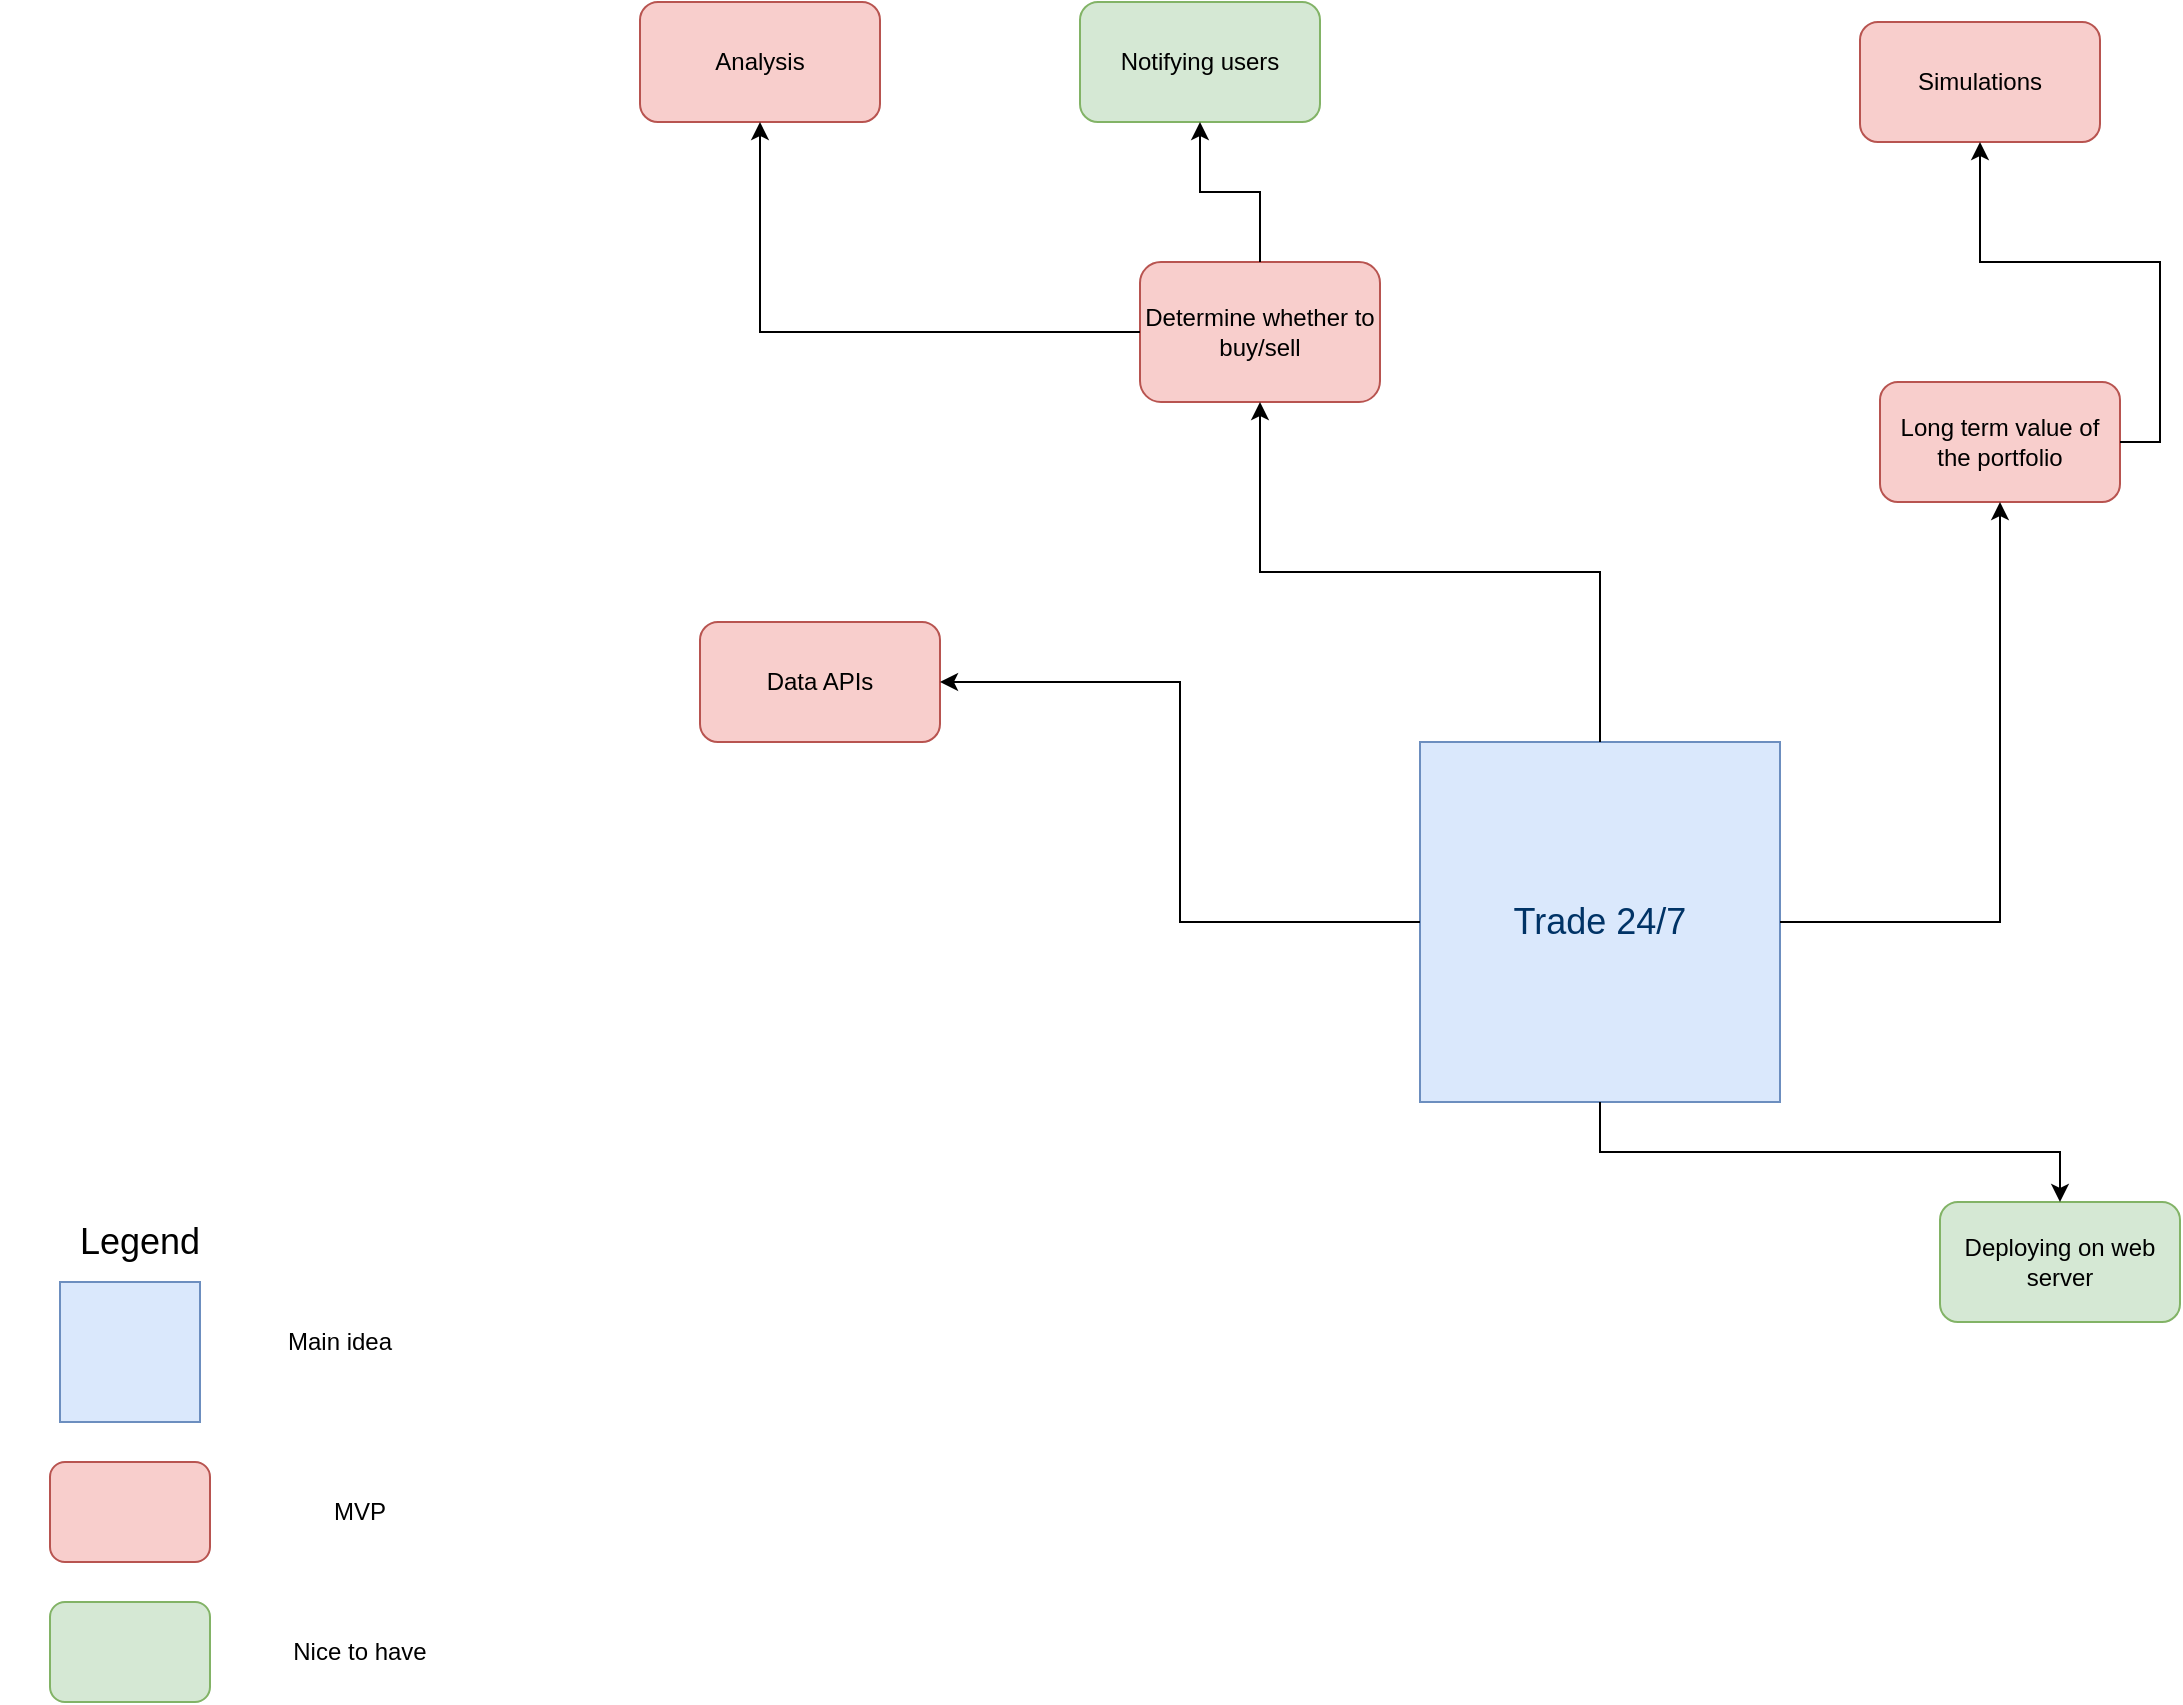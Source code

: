 <mxfile version="14.8.2" type="github">
  <diagram id="9hqybfcc5q5ypudS5BrD" name="Page-1">
    <mxGraphModel dx="2253" dy="771" grid="1" gridSize="10" guides="1" tooltips="1" connect="1" arrows="1" fold="1" page="1" pageScale="1" pageWidth="827" pageHeight="1169" math="0" shadow="0">
      <root>
        <mxCell id="0" />
        <mxCell id="1" parent="0" />
        <mxCell id="U_eiOTlvVRwf-Y54M-i0-1" value="" style="group" vertex="1" connectable="0" parent="1">
          <mxGeometry x="-10" y="620" width="230" height="260" as="geometry" />
        </mxCell>
        <mxCell id="EOSwnPT17PY9McPGaiq8-14" value="&lt;font style=&quot;font-size: 18px&quot;&gt;Legend&lt;/font&gt;" style="text;html=1;strokeColor=none;fillColor=none;align=center;verticalAlign=middle;whiteSpace=wrap;rounded=0;" parent="U_eiOTlvVRwf-Y54M-i0-1" vertex="1">
          <mxGeometry width="140" height="60" as="geometry" />
        </mxCell>
        <mxCell id="EOSwnPT17PY9McPGaiq8-15" value="" style="whiteSpace=wrap;html=1;aspect=fixed;fillColor=#dae8fc;strokeColor=#6c8ebf;" parent="U_eiOTlvVRwf-Y54M-i0-1" vertex="1">
          <mxGeometry x="30" y="50" width="70" height="70" as="geometry" />
        </mxCell>
        <mxCell id="EOSwnPT17PY9McPGaiq8-16" value="Main idea" style="text;html=1;strokeColor=none;fillColor=none;align=center;verticalAlign=middle;whiteSpace=wrap;rounded=0;" parent="U_eiOTlvVRwf-Y54M-i0-1" vertex="1">
          <mxGeometry x="120" y="70" width="100" height="20" as="geometry" />
        </mxCell>
        <mxCell id="EOSwnPT17PY9McPGaiq8-17" value="" style="rounded=1;whiteSpace=wrap;html=1;fillColor=#f8cecc;strokeColor=#b85450;" parent="U_eiOTlvVRwf-Y54M-i0-1" vertex="1">
          <mxGeometry x="25" y="140" width="80" height="50" as="geometry" />
        </mxCell>
        <mxCell id="EOSwnPT17PY9McPGaiq8-18" value="MVP" style="text;html=1;strokeColor=none;fillColor=none;align=center;verticalAlign=middle;whiteSpace=wrap;rounded=0;" parent="U_eiOTlvVRwf-Y54M-i0-1" vertex="1">
          <mxGeometry x="130" y="155" width="100" height="20" as="geometry" />
        </mxCell>
        <mxCell id="EOSwnPT17PY9McPGaiq8-20" value="" style="rounded=1;whiteSpace=wrap;html=1;fillColor=#d5e8d4;strokeColor=#82b366;" parent="U_eiOTlvVRwf-Y54M-i0-1" vertex="1">
          <mxGeometry x="25" y="210" width="80" height="50" as="geometry" />
        </mxCell>
        <mxCell id="EOSwnPT17PY9McPGaiq8-21" value="Nice to have" style="text;html=1;strokeColor=none;fillColor=none;align=center;verticalAlign=middle;whiteSpace=wrap;rounded=0;" parent="U_eiOTlvVRwf-Y54M-i0-1" vertex="1">
          <mxGeometry x="130" y="225" width="100" height="20" as="geometry" />
        </mxCell>
        <mxCell id="U_eiOTlvVRwf-Y54M-i0-2" value="" style="group" vertex="1" connectable="0" parent="1">
          <mxGeometry x="310" y="30" width="770" height="660" as="geometry" />
        </mxCell>
        <mxCell id="EOSwnPT17PY9McPGaiq8-1" value="&lt;font color=&quot;#003366&quot; style=&quot;font-size: 18px&quot;&gt;Trade 24/7&lt;/font&gt;" style="whiteSpace=wrap;html=1;aspect=fixed;fillColor=#dae8fc;strokeColor=#6c8ebf;" parent="U_eiOTlvVRwf-Y54M-i0-2" vertex="1">
          <mxGeometry x="390" y="370" width="180" height="180" as="geometry" />
        </mxCell>
        <mxCell id="EOSwnPT17PY9McPGaiq8-2" value="Data APIs" style="rounded=1;whiteSpace=wrap;html=1;fillColor=#f8cecc;strokeColor=#b85450;" parent="U_eiOTlvVRwf-Y54M-i0-2" vertex="1">
          <mxGeometry x="30" y="310" width="120" height="60" as="geometry" />
        </mxCell>
        <mxCell id="EOSwnPT17PY9McPGaiq8-3" style="edgeStyle=orthogonalEdgeStyle;rounded=0;orthogonalLoop=1;jettySize=auto;html=1;exitX=0;exitY=0.5;exitDx=0;exitDy=0;entryX=1;entryY=0.5;entryDx=0;entryDy=0;" parent="U_eiOTlvVRwf-Y54M-i0-2" source="EOSwnPT17PY9McPGaiq8-1" target="EOSwnPT17PY9McPGaiq8-2" edge="1">
          <mxGeometry relative="1" as="geometry" />
        </mxCell>
        <mxCell id="EOSwnPT17PY9McPGaiq8-4" value="Determine whether to buy/sell" style="rounded=1;whiteSpace=wrap;html=1;fillColor=#f8cecc;strokeColor=#b85450;" parent="U_eiOTlvVRwf-Y54M-i0-2" vertex="1">
          <mxGeometry x="250" y="130" width="120" height="70" as="geometry" />
        </mxCell>
        <mxCell id="EOSwnPT17PY9McPGaiq8-5" style="edgeStyle=orthogonalEdgeStyle;rounded=0;orthogonalLoop=1;jettySize=auto;html=1;exitX=0.5;exitY=0;exitDx=0;exitDy=0;entryX=0.5;entryY=1;entryDx=0;entryDy=0;" parent="U_eiOTlvVRwf-Y54M-i0-2" source="EOSwnPT17PY9McPGaiq8-1" target="EOSwnPT17PY9McPGaiq8-4" edge="1">
          <mxGeometry relative="1" as="geometry" />
        </mxCell>
        <mxCell id="EOSwnPT17PY9McPGaiq8-6" value="Long term value of the portfolio" style="rounded=1;whiteSpace=wrap;html=1;fillColor=#f8cecc;strokeColor=#b85450;" parent="U_eiOTlvVRwf-Y54M-i0-2" vertex="1">
          <mxGeometry x="620" y="190" width="120" height="60" as="geometry" />
        </mxCell>
        <mxCell id="EOSwnPT17PY9McPGaiq8-7" style="edgeStyle=orthogonalEdgeStyle;rounded=0;orthogonalLoop=1;jettySize=auto;html=1;exitX=1;exitY=0.5;exitDx=0;exitDy=0;entryX=0.5;entryY=1;entryDx=0;entryDy=0;" parent="U_eiOTlvVRwf-Y54M-i0-2" source="EOSwnPT17PY9McPGaiq8-1" target="EOSwnPT17PY9McPGaiq8-6" edge="1">
          <mxGeometry relative="1" as="geometry" />
        </mxCell>
        <mxCell id="EOSwnPT17PY9McPGaiq8-8" value="Notifying users" style="rounded=1;whiteSpace=wrap;html=1;fillColor=#d5e8d4;strokeColor=#82b366;" parent="U_eiOTlvVRwf-Y54M-i0-2" vertex="1">
          <mxGeometry x="220" width="120" height="60" as="geometry" />
        </mxCell>
        <mxCell id="EOSwnPT17PY9McPGaiq8-9" style="edgeStyle=orthogonalEdgeStyle;rounded=0;orthogonalLoop=1;jettySize=auto;html=1;entryX=0.5;entryY=1;entryDx=0;entryDy=0;" parent="U_eiOTlvVRwf-Y54M-i0-2" source="EOSwnPT17PY9McPGaiq8-4" target="EOSwnPT17PY9McPGaiq8-8" edge="1">
          <mxGeometry relative="1" as="geometry" />
        </mxCell>
        <mxCell id="EOSwnPT17PY9McPGaiq8-10" value="Simulations" style="rounded=1;whiteSpace=wrap;html=1;fillColor=#f8cecc;strokeColor=#b85450;" parent="U_eiOTlvVRwf-Y54M-i0-2" vertex="1">
          <mxGeometry x="610" y="10" width="120" height="60" as="geometry" />
        </mxCell>
        <mxCell id="EOSwnPT17PY9McPGaiq8-11" style="edgeStyle=orthogonalEdgeStyle;rounded=0;orthogonalLoop=1;jettySize=auto;html=1;exitX=1;exitY=0.5;exitDx=0;exitDy=0;" parent="U_eiOTlvVRwf-Y54M-i0-2" source="EOSwnPT17PY9McPGaiq8-6" target="EOSwnPT17PY9McPGaiq8-10" edge="1">
          <mxGeometry relative="1" as="geometry" />
        </mxCell>
        <mxCell id="EOSwnPT17PY9McPGaiq8-12" value="Analysis" style="rounded=1;whiteSpace=wrap;html=1;fillColor=#f8cecc;strokeColor=#b85450;" parent="U_eiOTlvVRwf-Y54M-i0-2" vertex="1">
          <mxGeometry width="120" height="60" as="geometry" />
        </mxCell>
        <mxCell id="EOSwnPT17PY9McPGaiq8-13" style="edgeStyle=orthogonalEdgeStyle;rounded=0;orthogonalLoop=1;jettySize=auto;html=1;exitX=0;exitY=0.5;exitDx=0;exitDy=0;" parent="U_eiOTlvVRwf-Y54M-i0-2" source="EOSwnPT17PY9McPGaiq8-4" target="EOSwnPT17PY9McPGaiq8-12" edge="1">
          <mxGeometry relative="1" as="geometry" />
        </mxCell>
        <mxCell id="EOSwnPT17PY9McPGaiq8-22" value="Deploying on web server" style="rounded=1;whiteSpace=wrap;html=1;fillColor=#d5e8d4;strokeColor=#82b366;" parent="U_eiOTlvVRwf-Y54M-i0-2" vertex="1">
          <mxGeometry x="650" y="600" width="120" height="60" as="geometry" />
        </mxCell>
        <mxCell id="EOSwnPT17PY9McPGaiq8-23" style="edgeStyle=orthogonalEdgeStyle;rounded=0;orthogonalLoop=1;jettySize=auto;html=1;exitX=0.5;exitY=1;exitDx=0;exitDy=0;" parent="U_eiOTlvVRwf-Y54M-i0-2" source="EOSwnPT17PY9McPGaiq8-1" target="EOSwnPT17PY9McPGaiq8-22" edge="1">
          <mxGeometry relative="1" as="geometry" />
        </mxCell>
      </root>
    </mxGraphModel>
  </diagram>
</mxfile>
